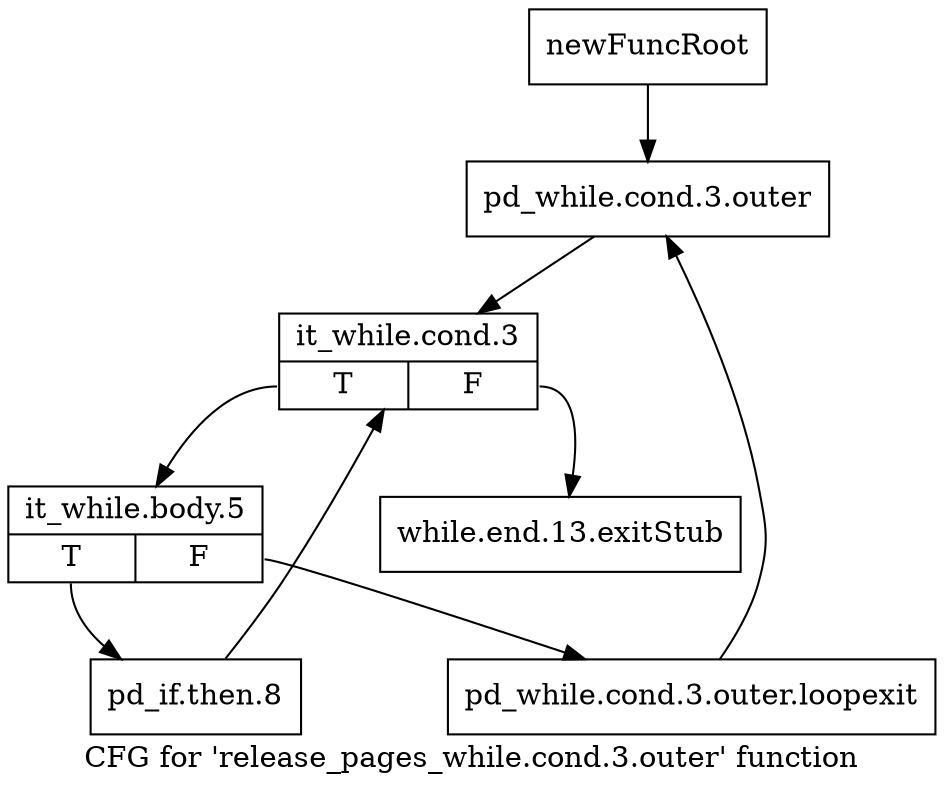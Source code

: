 digraph "CFG for 'release_pages_while.cond.3.outer' function" {
	label="CFG for 'release_pages_while.cond.3.outer' function";

	Node0xc6b6f50 [shape=record,label="{newFuncRoot}"];
	Node0xc6b6f50 -> Node0xc6b6ff0;
	Node0xc6b6fa0 [shape=record,label="{while.end.13.exitStub}"];
	Node0xc6b6ff0 [shape=record,label="{pd_while.cond.3.outer}"];
	Node0xc6b6ff0 -> Node0xc6b7040;
	Node0xc6b7040 [shape=record,label="{it_while.cond.3|{<s0>T|<s1>F}}"];
	Node0xc6b7040:s0 -> Node0xc6b7090;
	Node0xc6b7040:s1 -> Node0xc6b6fa0;
	Node0xc6b7090 [shape=record,label="{it_while.body.5|{<s0>T|<s1>F}}"];
	Node0xc6b7090:s0 -> Node0xc6b7130;
	Node0xc6b7090:s1 -> Node0xc6b70e0;
	Node0xc6b70e0 [shape=record,label="{pd_while.cond.3.outer.loopexit}"];
	Node0xc6b70e0 -> Node0xc6b6ff0;
	Node0xc6b7130 [shape=record,label="{pd_if.then.8}"];
	Node0xc6b7130 -> Node0xc6b7040;
}
